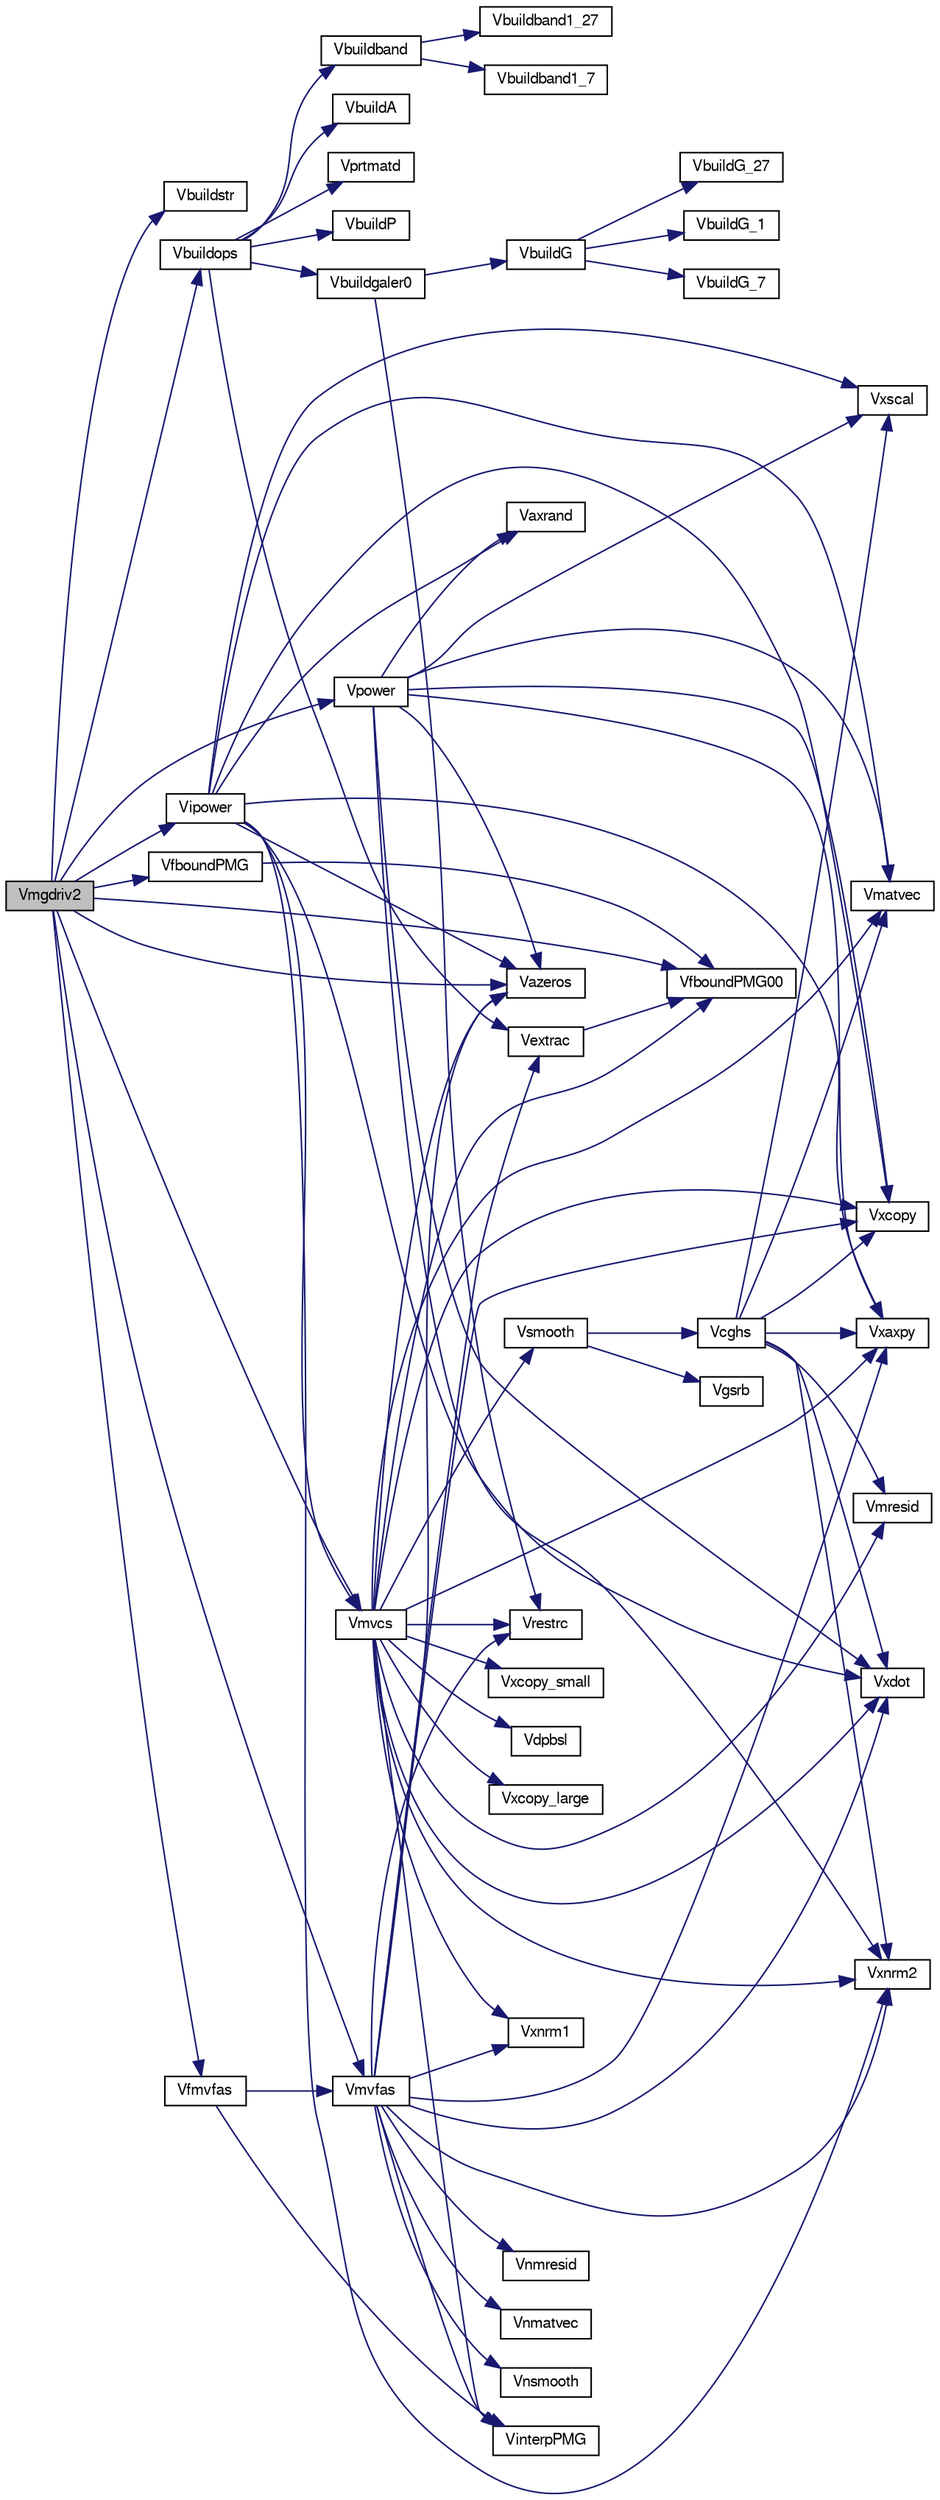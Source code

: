 digraph "Vmgdriv2"
{
  edge [fontname="FreeSans",fontsize="10",labelfontname="FreeSans",labelfontsize="10"];
  node [fontname="FreeSans",fontsize="10",shape=record];
  rankdir="LR";
  Node1 [label="Vmgdriv2",height=0.2,width=0.4,color="black", fillcolor="grey75", style="filled" fontcolor="black"];
  Node1 -> Node2 [color="midnightblue",fontsize="10",style="solid",fontname="FreeSans"];
  Node2 [label="Vbuildstr",height=0.2,width=0.4,color="black", fillcolor="white", style="filled",URL="$group___p_m_g_c.html#ga81ac80afc08fb27607efdc5c9e97ceaa",tooltip="Build the nexted operator framework in the array iz."];
  Node1 -> Node3 [color="midnightblue",fontsize="10",style="solid",fontname="FreeSans"];
  Node3 [label="Vbuildops",height=0.2,width=0.4,color="black", fillcolor="white", style="filled",URL="$group___p_m_g_c.html#gab676e77a0ea7fd89e6e93fca248831ae",tooltip="Build operators, boundary arrays, modify affine vectors ido==0: do only fine level ido==1: do only co..."];
  Node3 -> Node4 [color="midnightblue",fontsize="10",style="solid",fontname="FreeSans"];
  Node4 [label="VbuildA",height=0.2,width=0.4,color="black", fillcolor="white", style="filled",URL="$group___p_m_g_c.html#ga2bde193d19ed04b9be986456cdc57d17",tooltip="Build the Laplacian."];
  Node3 -> Node5 [color="midnightblue",fontsize="10",style="solid",fontname="FreeSans"];
  Node5 [label="Vprtmatd",height=0.2,width=0.4,color="black", fillcolor="white", style="filled",URL="$group___p_m_g_c.html#ga4bf7ed81bbcfc630677a68ff3ef78570"];
  Node3 -> Node6 [color="midnightblue",fontsize="10",style="solid",fontname="FreeSans"];
  Node6 [label="VbuildP",height=0.2,width=0.4,color="black", fillcolor="white", style="filled",URL="$group___p_m_g_c.html#ga2fa36f52a017ede585d5f2ba4aeeafdc",tooltip="Builds prolongation matrix."];
  Node3 -> Node7 [color="midnightblue",fontsize="10",style="solid",fontname="FreeSans"];
  Node7 [label="Vbuildgaler0",height=0.2,width=0.4,color="black", fillcolor="white", style="filled",URL="$group___p_m_g_c.html#gac3878a7358faf90a4e0e0067f0961a37",tooltip="Form the Galerkin coarse grid system."];
  Node7 -> Node8 [color="midnightblue",fontsize="10",style="solid",fontname="FreeSans"];
  Node8 [label="VbuildG",height=0.2,width=0.4,color="black", fillcolor="white", style="filled",URL="$group___p_m_g_c.html#ga5616c0696f52963ddd4bacb3ff71e8b6",tooltip="Build Galerkin matrix structures."];
  Node8 -> Node9 [color="midnightblue",fontsize="10",style="solid",fontname="FreeSans"];
  Node9 [label="VbuildG_1",height=0.2,width=0.4,color="black", fillcolor="white", style="filled",URL="$group___p_m_g_c.html#ga97822bdb6ab237b4bc4a89fe7647e34f",tooltip="Computes a 27-point galerkin coarse grid matrix from a 1-point (i.e., diagonal) fine grid matrix..."];
  Node8 -> Node10 [color="midnightblue",fontsize="10",style="solid",fontname="FreeSans"];
  Node10 [label="VbuildG_7",height=0.2,width=0.4,color="black", fillcolor="white", style="filled",URL="$group___p_m_g_c.html#ga74cbf02bfd4ffcf36ea4b344ee2ea077",tooltip="Computes a 27-point galerkin coarse grid matrix from a 7-point fine grid matrix."];
  Node8 -> Node11 [color="midnightblue",fontsize="10",style="solid",fontname="FreeSans"];
  Node11 [label="VbuildG_27",height=0.2,width=0.4,color="black", fillcolor="white", style="filled",URL="$group___p_m_g_c.html#ga78287000cb1a0517e4959c910566c828",tooltip="Compute a 27-point galerkin coarse grid matrix from a 27-point fine grid matrix."];
  Node7 -> Node12 [color="midnightblue",fontsize="10",style="solid",fontname="FreeSans"];
  Node12 [label="Vrestrc",height=0.2,width=0.4,color="black", fillcolor="white", style="filled",URL="$group___p_m_g_c.html#gaede4c916a1698890f6fdbda54778d491",tooltip="Apply the restriction operator."];
  Node3 -> Node13 [color="midnightblue",fontsize="10",style="solid",fontname="FreeSans"];
  Node13 [label="Vextrac",height=0.2,width=0.4,color="black", fillcolor="white", style="filled",URL="$group___p_m_g_c.html#gafa446fbf1bb85646b186469db9768ab8",tooltip="Simple injection of a fine grid function into coarse grid."];
  Node13 -> Node14 [color="midnightblue",fontsize="10",style="solid",fontname="FreeSans"];
  Node14 [label="VfboundPMG00",height=0.2,width=0.4,color="black", fillcolor="white", style="filled",URL="$group___p_m_g_c.html#gaa5cd2792bb251ae2ee940d0b7de06a42",tooltip="Initialize a grid function to have a zero boundary value."];
  Node3 -> Node15 [color="midnightblue",fontsize="10",style="solid",fontname="FreeSans"];
  Node15 [label="Vbuildband",height=0.2,width=0.4,color="black", fillcolor="white", style="filled",URL="$group___p_m_g_c.html#ga977a0e4b9b186676462933f4b531ec62",tooltip="Banded matrix builder."];
  Node15 -> Node16 [color="midnightblue",fontsize="10",style="solid",fontname="FreeSans"];
  Node16 [label="Vbuildband1_7",height=0.2,width=0.4,color="black", fillcolor="white", style="filled",URL="$group___p_m_g_c.html#ga01d0f3717c0789ed0dd32393fb43b633",tooltip="Build the operator in banded form given the 7-diagonal form."];
  Node15 -> Node17 [color="midnightblue",fontsize="10",style="solid",fontname="FreeSans"];
  Node17 [label="Vbuildband1_27",height=0.2,width=0.4,color="black", fillcolor="white", style="filled",URL="$group___p_m_g_c.html#gab16d52afd502c461d5d023c02c7d659f",tooltip="Build the operator in banded form given the 27-diagonal form."];
  Node1 -> Node18 [color="midnightblue",fontsize="10",style="solid",fontname="FreeSans"];
  Node18 [label="Vpower",height=0.2,width=0.4,color="black", fillcolor="white", style="filled",URL="$group___p_m_g_c.html#ga12b75e114e465814978a7bf3189cfe54",tooltip="Power methods for eigenvalue estimation."];
  Node18 -> Node19 [color="midnightblue",fontsize="10",style="solid",fontname="FreeSans"];
  Node19 [label="Vaxrand",height=0.2,width=0.4,color="black", fillcolor="white", style="filled",URL="$group___p_m_g_c.html#ga0cc1b42e9c573d4c0b960afda283b0b1",tooltip="Fill grid function with random values, including boundary values."];
  Node18 -> Node20 [color="midnightblue",fontsize="10",style="solid",fontname="FreeSans"];
  Node20 [label="Vazeros",height=0.2,width=0.4,color="black", fillcolor="white", style="filled",URL="$group___p_m_g_c.html#gad9648f5e231786d88b395ba412063c4b",tooltip="Zero out operation for a grid function, including boundary values."];
  Node18 -> Node21 [color="midnightblue",fontsize="10",style="solid",fontname="FreeSans"];
  Node21 [label="Vxnrm2",height=0.2,width=0.4,color="black", fillcolor="white", style="filled",URL="$group___p_m_g_c.html#gac7a7f2c804a247ec8b5aea45058e1d26",tooltip="Norm operation for a grid function with boundary values."];
  Node18 -> Node22 [color="midnightblue",fontsize="10",style="solid",fontname="FreeSans"];
  Node22 [label="Vxscal",height=0.2,width=0.4,color="black", fillcolor="white", style="filled",URL="$group___p_m_g_c.html#ga678a92f4fb3447e6dbbc97bef28e160e",tooltip="Scale operation for a grid function with boundary values."];
  Node18 -> Node23 [color="midnightblue",fontsize="10",style="solid",fontname="FreeSans"];
  Node23 [label="Vmatvec",height=0.2,width=0.4,color="black", fillcolor="white", style="filled",URL="$group___p_m_g_c.html#gacda83144fd9d06e3c62a1687933ba010",tooltip="Matrix-vector multiplication routines."];
  Node18 -> Node24 [color="midnightblue",fontsize="10",style="solid",fontname="FreeSans"];
  Node24 [label="Vxdot",height=0.2,width=0.4,color="black", fillcolor="white", style="filled",URL="$group___p_m_g_c.html#ga3f117cfb2336b1291164ef351dd2bd69",tooltip="Inner product operation for a grid function with boundary values."];
  Node18 -> Node25 [color="midnightblue",fontsize="10",style="solid",fontname="FreeSans"];
  Node25 [label="Vxcopy",height=0.2,width=0.4,color="black", fillcolor="white", style="filled",URL="$group___p_m_g_c.html#ga164408694a926f8f9452144cd688e383",tooltip="A collection of useful low-level routines (timing, etc)."];
  Node18 -> Node26 [color="midnightblue",fontsize="10",style="solid",fontname="FreeSans"];
  Node26 [label="Vxaxpy",height=0.2,width=0.4,color="black", fillcolor="white", style="filled",URL="$group___p_m_g_c.html#gac453601512aae1d82a7bf7c14326f0b6",tooltip="saxpy operation for a grid function with boundary values."];
  Node1 -> Node20 [color="midnightblue",fontsize="10",style="solid",fontname="FreeSans"];
  Node1 -> Node27 [color="midnightblue",fontsize="10",style="solid",fontname="FreeSans"];
  Node27 [label="Vipower",height=0.2,width=0.4,color="black", fillcolor="white", style="filled",URL="$group___p_m_g_c.html#ga216315908e761d09584f0f4a6613132c",tooltip="Standard inverse power method for minimum eigenvalue estimation."];
  Node27 -> Node19 [color="midnightblue",fontsize="10",style="solid",fontname="FreeSans"];
  Node27 -> Node20 [color="midnightblue",fontsize="10",style="solid",fontname="FreeSans"];
  Node27 -> Node21 [color="midnightblue",fontsize="10",style="solid",fontname="FreeSans"];
  Node27 -> Node22 [color="midnightblue",fontsize="10",style="solid",fontname="FreeSans"];
  Node27 -> Node23 [color="midnightblue",fontsize="10",style="solid",fontname="FreeSans"];
  Node27 -> Node24 [color="midnightblue",fontsize="10",style="solid",fontname="FreeSans"];
  Node27 -> Node25 [color="midnightblue",fontsize="10",style="solid",fontname="FreeSans"];
  Node27 -> Node28 [color="midnightblue",fontsize="10",style="solid",fontname="FreeSans"];
  Node28 [label="Vmvcs",height=0.2,width=0.4,color="black", fillcolor="white", style="filled",URL="$group___p_m_g_c.html#gab7f955448bd40d97f3b1b3ac91b9f21c",tooltip="MG helper functions."];
  Node28 -> Node29 [color="midnightblue",fontsize="10",style="solid",fontname="FreeSans"];
  Node29 [label="Vxnrm1",height=0.2,width=0.4,color="black", fillcolor="white", style="filled",URL="$group___p_m_g_c.html#gae89d002951e3c000702b22cc44bc9b3c",tooltip="Norm operation for a grid function with boundary values."];
  Node28 -> Node21 [color="midnightblue",fontsize="10",style="solid",fontname="FreeSans"];
  Node28 -> Node23 [color="midnightblue",fontsize="10",style="solid",fontname="FreeSans"];
  Node28 -> Node24 [color="midnightblue",fontsize="10",style="solid",fontname="FreeSans"];
  Node28 -> Node20 [color="midnightblue",fontsize="10",style="solid",fontname="FreeSans"];
  Node28 -> Node30 [color="midnightblue",fontsize="10",style="solid",fontname="FreeSans"];
  Node30 [label="Vsmooth",height=0.2,width=0.4,color="black", fillcolor="white", style="filled",URL="$group___p_m_g_c.html#ga7f469e5b5661e8c176889cde7bed8175",tooltip="Multigrid smoothing functions."];
  Node30 -> Node31 [color="midnightblue",fontsize="10",style="solid",fontname="FreeSans"];
  Node31 [label="Vgsrb",height=0.2,width=0.4,color="black", fillcolor="white", style="filled",URL="$group___p_m_g_c.html#gaafddbbf81f667f3e155e468d85a89807",tooltip="Guass-Seidel solver."];
  Node30 -> Node32 [color="midnightblue",fontsize="10",style="solid",fontname="FreeSans"];
  Node32 [label="Vcghs",height=0.2,width=0.4,color="black", fillcolor="white", style="filled",URL="$group___p_m_g_c.html#ga371225c13eaf2407b57de0dd4f831ed8",tooltip="A collection of useful low-level routines (timing, etc)."];
  Node32 -> Node33 [color="midnightblue",fontsize="10",style="solid",fontname="FreeSans"];
  Node33 [label="Vmresid",height=0.2,width=0.4,color="black", fillcolor="white", style="filled",URL="$group___p_m_g_c.html#gaaa7843124ee62ccb6d9469363a8cd6a6",tooltip="Break the matrix data-structure into diagonals and then call the residual routine."];
  Node32 -> Node21 [color="midnightblue",fontsize="10",style="solid",fontname="FreeSans"];
  Node32 -> Node24 [color="midnightblue",fontsize="10",style="solid",fontname="FreeSans"];
  Node32 -> Node25 [color="midnightblue",fontsize="10",style="solid",fontname="FreeSans"];
  Node32 -> Node26 [color="midnightblue",fontsize="10",style="solid",fontname="FreeSans"];
  Node32 -> Node22 [color="midnightblue",fontsize="10",style="solid",fontname="FreeSans"];
  Node32 -> Node23 [color="midnightblue",fontsize="10",style="solid",fontname="FreeSans"];
  Node28 -> Node34 [color="midnightblue",fontsize="10",style="solid",fontname="FreeSans"];
  Node34 [label="Vxcopy_small",height=0.2,width=0.4,color="black", fillcolor="white", style="filled",URL="$group___p_m_g_c.html#ga6243a4021fb62c2ca1008c747ff8dd7f",tooltip="Copy operation for a grid function with boundary values. Quite simply copies one 3d matrix to another..."];
  Node28 -> Node35 [color="midnightblue",fontsize="10",style="solid",fontname="FreeSans"];
  Node35 [label="Vdpbsl",height=0.2,width=0.4,color="black", fillcolor="white", style="filled",URL="$group___p_m_g_c.html#ga9183f58be97708e2945a1578d943b283",tooltip="LINPACK interface."];
  Node28 -> Node36 [color="midnightblue",fontsize="10",style="solid",fontname="FreeSans"];
  Node36 [label="Vxcopy_large",height=0.2,width=0.4,color="black", fillcolor="white", style="filled",URL="$group___p_m_g_c.html#gaf2989f16a64132f085943e0cafca0c5d",tooltip="Copy operation for a grid function with boundary values. Quite simply copies one 3d matrix to another..."];
  Node28 -> Node14 [color="midnightblue",fontsize="10",style="solid",fontname="FreeSans"];
  Node28 -> Node33 [color="midnightblue",fontsize="10",style="solid",fontname="FreeSans"];
  Node28 -> Node25 [color="midnightblue",fontsize="10",style="solid",fontname="FreeSans"];
  Node28 -> Node26 [color="midnightblue",fontsize="10",style="solid",fontname="FreeSans"];
  Node28 -> Node12 [color="midnightblue",fontsize="10",style="solid",fontname="FreeSans"];
  Node28 -> Node37 [color="midnightblue",fontsize="10",style="solid",fontname="FreeSans"];
  Node37 [label="VinterpPMG",height=0.2,width=0.4,color="black", fillcolor="white", style="filled",URL="$group___p_m_g_c.html#ga9c1d062d8b452deeffc8e759fdc8f246",tooltip="Apply the prolongation operator."];
  Node27 -> Node26 [color="midnightblue",fontsize="10",style="solid",fontname="FreeSans"];
  Node1 -> Node14 [color="midnightblue",fontsize="10",style="solid",fontname="FreeSans"];
  Node1 -> Node28 [color="midnightblue",fontsize="10",style="solid",fontname="FreeSans"];
  Node1 -> Node38 [color="midnightblue",fontsize="10",style="solid",fontname="FreeSans"];
  Node38 [label="Vmvfas",height=0.2,width=0.4,color="black", fillcolor="white", style="filled",URL="$group___p_m_g_c.html#ga671353778588b9a4c30522ed882a161e",tooltip="Nonlinear multilevel method."];
  Node38 -> Node20 [color="midnightblue",fontsize="10",style="solid",fontname="FreeSans"];
  Node38 -> Node39 [color="midnightblue",fontsize="10",style="solid",fontname="FreeSans"];
  Node39 [label="Vnmresid",height=0.2,width=0.4,color="black", fillcolor="white", style="filled",URL="$group___p_m_g_c.html#gacb2fd32fc0aa12d56b7620ae0a7712e1",tooltip="Break the matrix data-structure into diagonals and then call the residual routine."];
  Node38 -> Node29 [color="midnightblue",fontsize="10",style="solid",fontname="FreeSans"];
  Node38 -> Node21 [color="midnightblue",fontsize="10",style="solid",fontname="FreeSans"];
  Node38 -> Node40 [color="midnightblue",fontsize="10",style="solid",fontname="FreeSans"];
  Node40 [label="Vnmatvec",height=0.2,width=0.4,color="black", fillcolor="white", style="filled",URL="$group___p_m_g_c.html#gafbd34b881d565b9bba4cf515e55519c8",tooltip="Break the matrix data-structure into diagonals and then call the matrix-vector routine."];
  Node38 -> Node24 [color="midnightblue",fontsize="10",style="solid",fontname="FreeSans"];
  Node38 -> Node41 [color="midnightblue",fontsize="10",style="solid",fontname="FreeSans"];
  Node41 [label="Vnsmooth",height=0.2,width=0.4,color="black", fillcolor="white", style="filled",URL="$group___p_m_g_c.html#ga423f66e215b77f2d9e4e0569cf36b9c8",tooltip="call the appropriate non-linear smoothing routine."];
  Node38 -> Node25 [color="midnightblue",fontsize="10",style="solid",fontname="FreeSans"];
  Node38 -> Node26 [color="midnightblue",fontsize="10",style="solid",fontname="FreeSans"];
  Node38 -> Node12 [color="midnightblue",fontsize="10",style="solid",fontname="FreeSans"];
  Node38 -> Node13 [color="midnightblue",fontsize="10",style="solid",fontname="FreeSans"];
  Node38 -> Node37 [color="midnightblue",fontsize="10",style="solid",fontname="FreeSans"];
  Node1 -> Node42 [color="midnightblue",fontsize="10",style="solid",fontname="FreeSans"];
  Node42 [label="Vfmvfas",height=0.2,width=0.4,color="black", fillcolor="white", style="filled",URL="$group___p_m_g_c.html#ga1be3411a48bb33478420cd2757f2ce10",tooltip="Multigrid nonlinear solve iteration routine."];
  Node42 -> Node38 [color="midnightblue",fontsize="10",style="solid",fontname="FreeSans"];
  Node42 -> Node37 [color="midnightblue",fontsize="10",style="solid",fontname="FreeSans"];
  Node1 -> Node43 [color="midnightblue",fontsize="10",style="solid",fontname="FreeSans"];
  Node43 [label="VfboundPMG",height=0.2,width=0.4,color="black", fillcolor="white", style="filled",URL="$group___p_m_g_c.html#ga04aca6300210f7c190bda51d25fe2bd4",tooltip="Initialize a grid function to have a certain boundary value,."];
  Node43 -> Node14 [color="midnightblue",fontsize="10",style="solid",fontname="FreeSans"];
}
